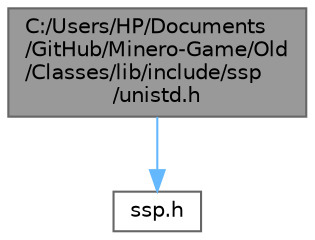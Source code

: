 digraph "C:/Users/HP/Documents/GitHub/Minero-Game/Old/Classes/lib/include/ssp/unistd.h"
{
 // LATEX_PDF_SIZE
  bgcolor="transparent";
  edge [fontname=Helvetica,fontsize=10,labelfontname=Helvetica,labelfontsize=10];
  node [fontname=Helvetica,fontsize=10,shape=box,height=0.2,width=0.4];
  Node1 [id="Node000001",label="C:/Users/HP/Documents\l/GitHub/Minero-Game/Old\l/Classes/lib/include/ssp\l/unistd.h",height=0.2,width=0.4,color="gray40", fillcolor="grey60", style="filled", fontcolor="black",tooltip=" "];
  Node1 -> Node2 [id="edge1_Node000001_Node000002",color="steelblue1",style="solid",tooltip=" "];
  Node2 [id="Node000002",label="ssp.h",height=0.2,width=0.4,color="grey40", fillcolor="white", style="filled",URL="$_old_2_classes_2lib_2include_2ssp_2ssp_8h.html",tooltip=" "];
}
